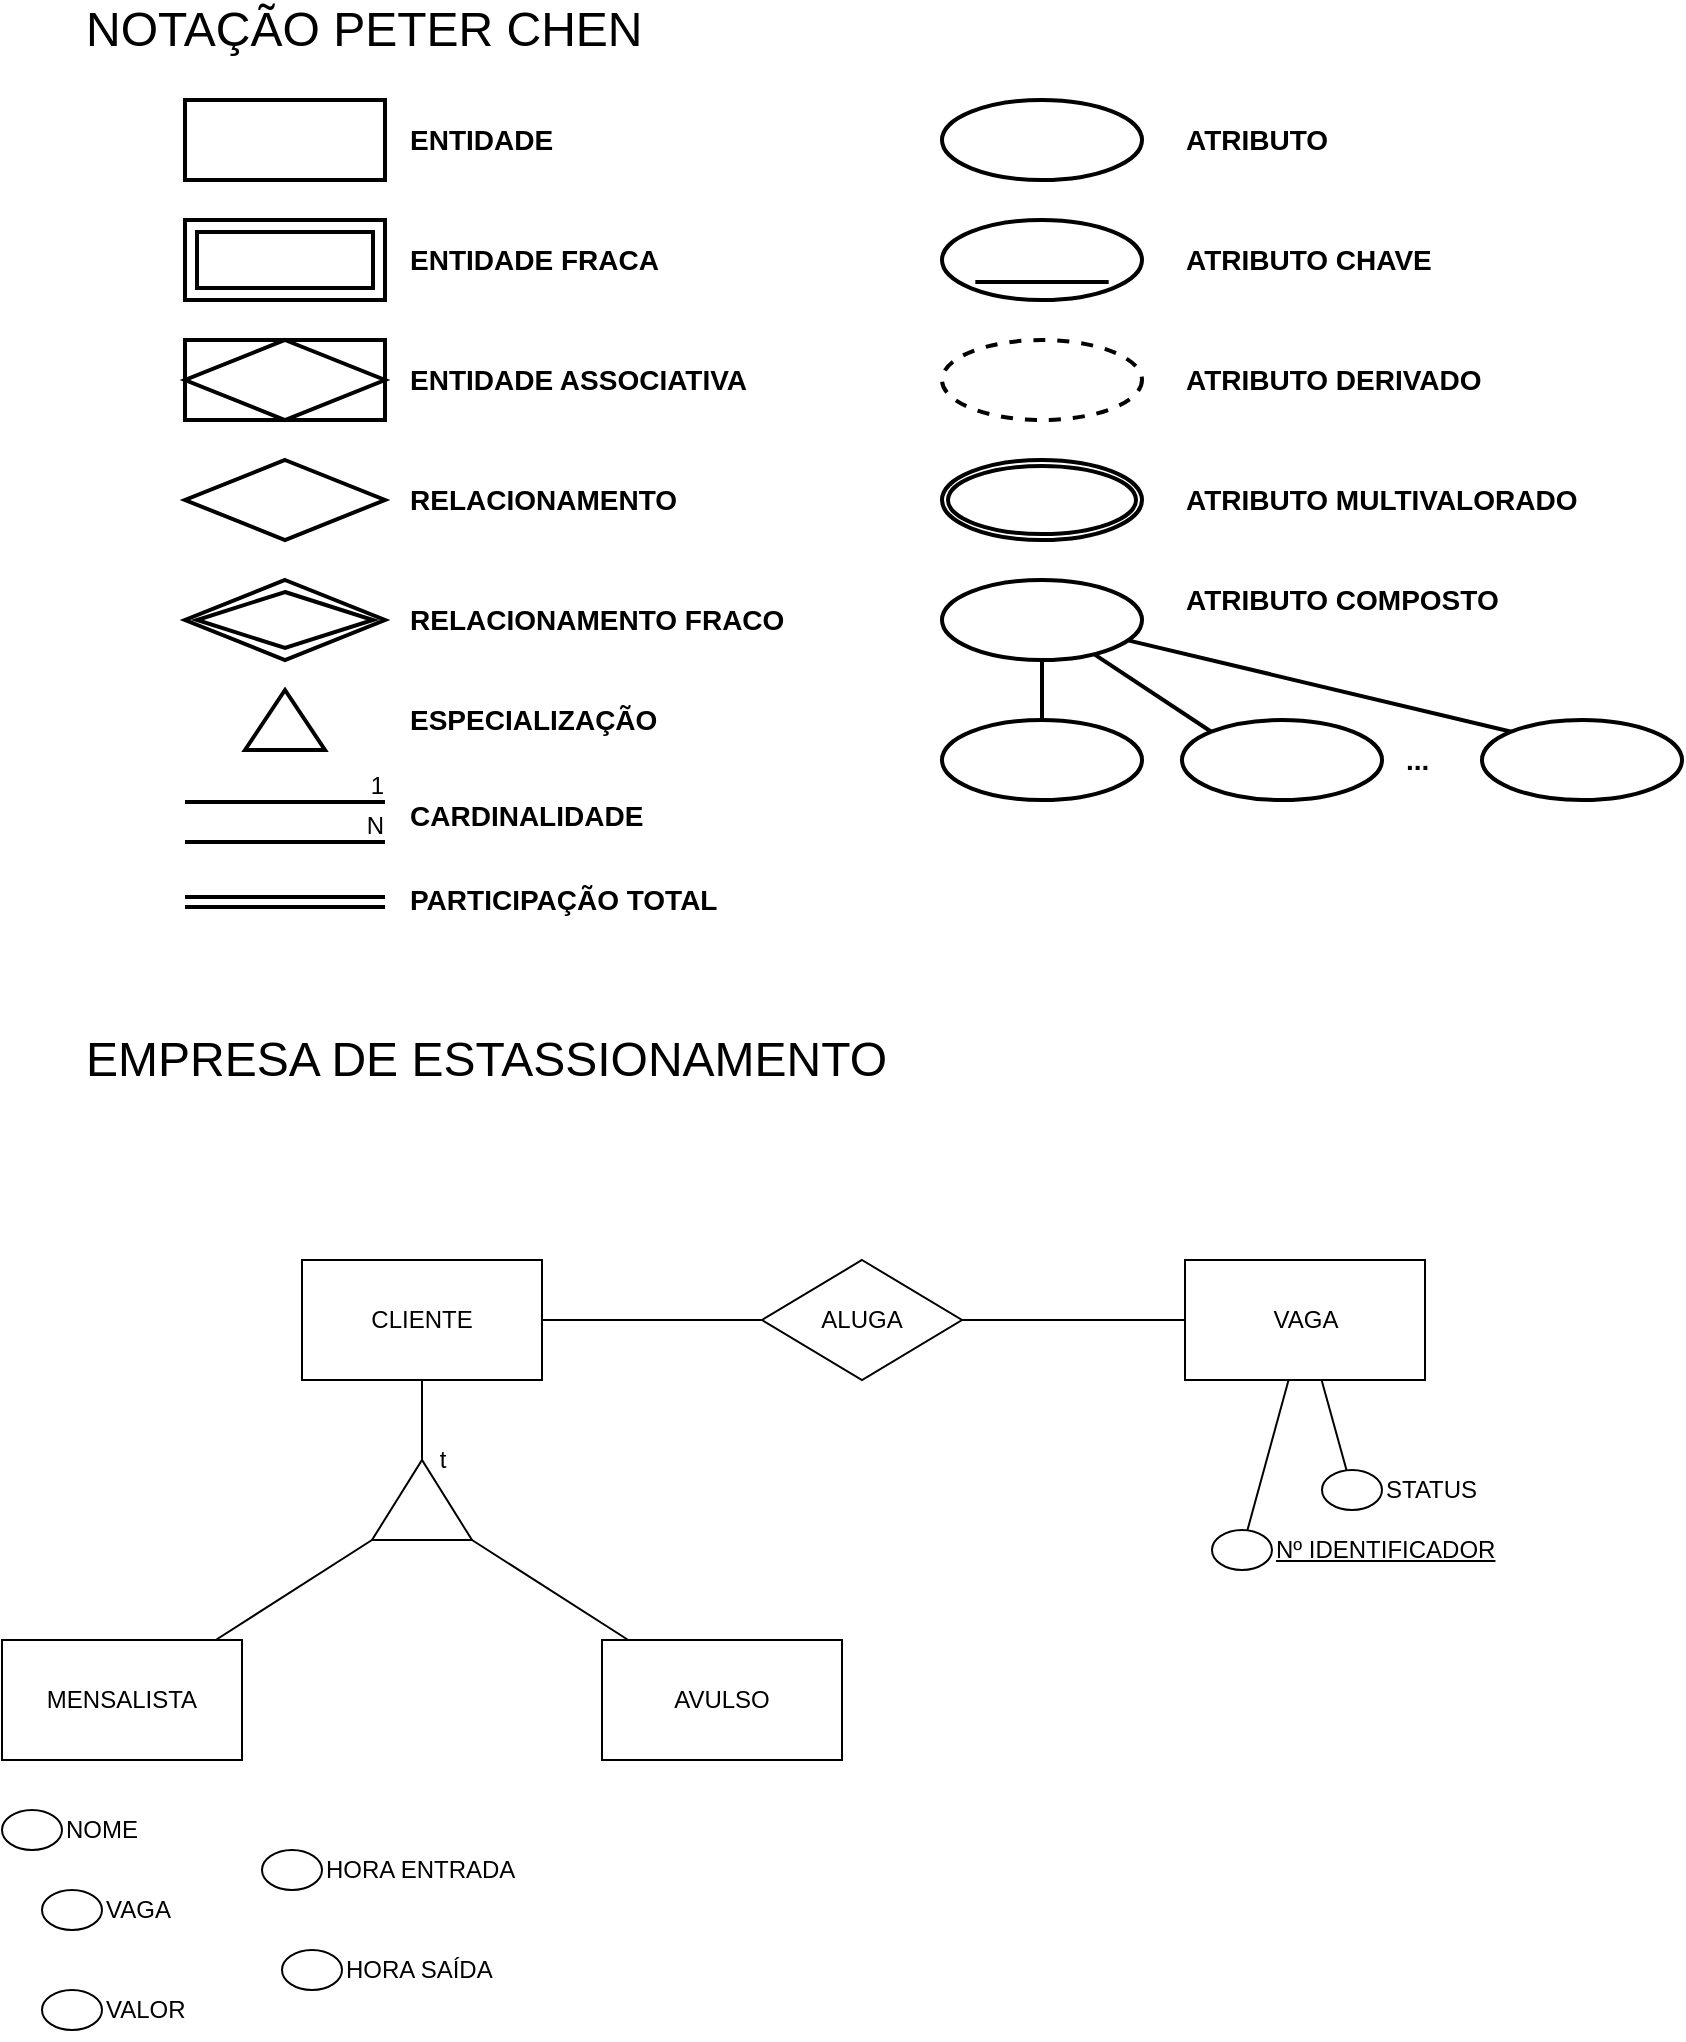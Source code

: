 <mxfile version="20.4.0" type="github">
  <diagram id="R2lEEEUBdFMjLlhIrx00" name="Page-1">
    <mxGraphModel dx="1952" dy="584" grid="1" gridSize="10" guides="1" tooltips="1" connect="1" arrows="1" fold="1" page="1" pageScale="1" pageWidth="850" pageHeight="1100" math="0" shadow="0" extFonts="Permanent Marker^https://fonts.googleapis.com/css?family=Permanent+Marker">
      <root>
        <mxCell id="0" />
        <mxCell id="1" parent="0" />
        <mxCell id="xJnIrRIf_URgN7wCy2Ms-1" value="NOTAÇÃO PETER CHEN" style="text;html=1;strokeColor=none;fillColor=none;align=left;verticalAlign=middle;whiteSpace=wrap;rounded=0;fontSize=24;" parent="1" vertex="1">
          <mxGeometry x="10" y="20" width="310" height="30" as="geometry" />
        </mxCell>
        <mxCell id="xJnIrRIf_URgN7wCy2Ms-2" value="" style="rounded=0;whiteSpace=wrap;html=1;fontSize=18;align=left;strokeWidth=2;" parent="1" vertex="1">
          <mxGeometry x="61.5" y="70" width="100" height="40" as="geometry" />
        </mxCell>
        <mxCell id="xJnIrRIf_URgN7wCy2Ms-3" value="&lt;font style=&quot;font-size: 14px;&quot;&gt;ENTIDADE&lt;/font&gt;" style="text;html=1;strokeColor=none;fillColor=none;align=left;verticalAlign=middle;whiteSpace=wrap;rounded=0;fontSize=14;fontStyle=1" parent="1" vertex="1">
          <mxGeometry x="171.5" y="80" width="100" height="20" as="geometry" />
        </mxCell>
        <mxCell id="xJnIrRIf_URgN7wCy2Ms-6" value="&lt;font style=&quot;font-size: 14px&quot;&gt;ENTIDADE FRACA&lt;/font&gt;" style="text;html=1;strokeColor=none;fillColor=none;align=left;verticalAlign=middle;whiteSpace=wrap;rounded=0;fontSize=14;fontStyle=1" parent="1" vertex="1">
          <mxGeometry x="171.5" y="140" width="140" height="20" as="geometry" />
        </mxCell>
        <mxCell id="xJnIrRIf_URgN7wCy2Ms-7" value="" style="shape=ext;margin=3;double=1;whiteSpace=wrap;html=1;align=center;rounded=0;shadow=0;glass=0;sketch=0;fontSize=14;strokeWidth=2;gradientColor=none;" parent="1" vertex="1">
          <mxGeometry x="61.5" y="130" width="100" height="40" as="geometry" />
        </mxCell>
        <mxCell id="xJnIrRIf_URgN7wCy2Ms-8" value="" style="shape=associativeEntity;whiteSpace=wrap;html=1;align=center;rounded=0;shadow=0;glass=0;sketch=0;fontSize=14;strokeWidth=2;gradientColor=none;" parent="1" vertex="1">
          <mxGeometry x="61.5" y="190" width="100" height="40" as="geometry" />
        </mxCell>
        <mxCell id="xJnIrRIf_URgN7wCy2Ms-9" value="&lt;font style=&quot;font-size: 14px&quot;&gt;ENTIDADE ASSOCIATIVA&lt;/font&gt;" style="text;html=1;strokeColor=none;fillColor=none;align=left;verticalAlign=middle;whiteSpace=wrap;rounded=0;fontSize=14;fontStyle=1" parent="1" vertex="1">
          <mxGeometry x="171.5" y="200" width="200" height="20" as="geometry" />
        </mxCell>
        <mxCell id="xJnIrRIf_URgN7wCy2Ms-10" value="" style="shape=rhombus;perimeter=rhombusPerimeter;whiteSpace=wrap;html=1;align=center;rounded=0;shadow=0;glass=0;sketch=0;fontSize=24;strokeWidth=2;gradientColor=none;" parent="1" vertex="1">
          <mxGeometry x="61.5" y="250" width="100" height="40" as="geometry" />
        </mxCell>
        <mxCell id="xJnIrRIf_URgN7wCy2Ms-11" value="RELACIONAMENTO" style="text;html=1;strokeColor=none;fillColor=none;align=left;verticalAlign=middle;whiteSpace=wrap;rounded=0;fontSize=14;fontStyle=1" parent="1" vertex="1">
          <mxGeometry x="171.5" y="260" width="200" height="20" as="geometry" />
        </mxCell>
        <mxCell id="xJnIrRIf_URgN7wCy2Ms-12" value="" style="shape=rhombus;double=1;perimeter=rhombusPerimeter;whiteSpace=wrap;html=1;align=center;rounded=0;shadow=0;glass=0;sketch=0;fontSize=24;strokeWidth=2;gradientColor=none;" parent="1" vertex="1">
          <mxGeometry x="61.5" y="310" width="100" height="40" as="geometry" />
        </mxCell>
        <mxCell id="xJnIrRIf_URgN7wCy2Ms-13" value="RELACIONAMENTO FRACO" style="text;html=1;strokeColor=none;fillColor=none;align=left;verticalAlign=middle;whiteSpace=wrap;rounded=0;fontSize=14;fontStyle=1" parent="1" vertex="1">
          <mxGeometry x="171.5" y="320" width="200" height="20" as="geometry" />
        </mxCell>
        <mxCell id="xJnIrRIf_URgN7wCy2Ms-14" value="" style="endArrow=none;html=1;rounded=0;fontSize=24;strokeWidth=2;" parent="1" edge="1">
          <mxGeometry relative="1" as="geometry">
            <mxPoint x="61.5" y="421" as="sourcePoint" />
            <mxPoint x="161.5" y="421" as="targetPoint" />
          </mxGeometry>
        </mxCell>
        <mxCell id="xJnIrRIf_URgN7wCy2Ms-15" value="1" style="resizable=0;html=1;align=right;verticalAlign=bottom;" parent="xJnIrRIf_URgN7wCy2Ms-14" connectable="0" vertex="1">
          <mxGeometry x="1" relative="1" as="geometry" />
        </mxCell>
        <mxCell id="xJnIrRIf_URgN7wCy2Ms-16" value="" style="endArrow=none;html=1;rounded=0;fontSize=24;strokeWidth=2;" parent="1" edge="1">
          <mxGeometry relative="1" as="geometry">
            <mxPoint x="61.5" y="441" as="sourcePoint" />
            <mxPoint x="161.5" y="441" as="targetPoint" />
          </mxGeometry>
        </mxCell>
        <mxCell id="xJnIrRIf_URgN7wCy2Ms-17" value="N" style="resizable=0;html=1;align=right;verticalAlign=bottom;" parent="xJnIrRIf_URgN7wCy2Ms-16" connectable="0" vertex="1">
          <mxGeometry x="1" relative="1" as="geometry" />
        </mxCell>
        <mxCell id="xJnIrRIf_URgN7wCy2Ms-18" value="CARDINALIDADE" style="text;html=1;strokeColor=none;fillColor=none;align=left;verticalAlign=middle;whiteSpace=wrap;rounded=0;fontSize=14;fontStyle=1" parent="1" vertex="1">
          <mxGeometry x="171.5" y="418" width="200" height="20" as="geometry" />
        </mxCell>
        <mxCell id="xJnIrRIf_URgN7wCy2Ms-19" value="" style="shape=link;html=1;rounded=0;fontSize=24;strokeWidth=2;" parent="1" edge="1">
          <mxGeometry relative="1" as="geometry">
            <mxPoint x="61.5" y="471" as="sourcePoint" />
            <mxPoint x="161.5" y="471" as="targetPoint" />
          </mxGeometry>
        </mxCell>
        <mxCell id="xJnIrRIf_URgN7wCy2Ms-21" value="PARTICIPAÇÃO TOTAL" style="text;html=1;strokeColor=none;fillColor=none;align=left;verticalAlign=middle;whiteSpace=wrap;rounded=0;fontSize=14;fontStyle=1" parent="1" vertex="1">
          <mxGeometry x="171.5" y="460" width="200" height="20" as="geometry" />
        </mxCell>
        <mxCell id="xJnIrRIf_URgN7wCy2Ms-22" value="" style="ellipse;whiteSpace=wrap;html=1;align=center;rounded=0;shadow=0;glass=0;sketch=0;fontSize=24;strokeWidth=2;gradientColor=none;" parent="1" vertex="1">
          <mxGeometry x="440" y="70" width="100" height="40" as="geometry" />
        </mxCell>
        <mxCell id="xJnIrRIf_URgN7wCy2Ms-23" value="&amp;nbsp; &amp;nbsp; &amp;nbsp; &amp;nbsp; &amp;nbsp;&amp;nbsp;" style="ellipse;whiteSpace=wrap;html=1;align=center;fontStyle=4;rounded=0;shadow=0;glass=0;sketch=0;fontSize=24;strokeWidth=2;gradientColor=none;" parent="1" vertex="1">
          <mxGeometry x="440" y="130" width="100" height="40" as="geometry" />
        </mxCell>
        <mxCell id="xJnIrRIf_URgN7wCy2Ms-24" value="" style="ellipse;whiteSpace=wrap;html=1;align=center;dashed=1;rounded=0;shadow=0;glass=0;sketch=0;fontSize=24;strokeWidth=2;gradientColor=none;" parent="1" vertex="1">
          <mxGeometry x="440" y="190" width="100" height="40" as="geometry" />
        </mxCell>
        <mxCell id="xJnIrRIf_URgN7wCy2Ms-25" value="" style="ellipse;shape=doubleEllipse;margin=3;whiteSpace=wrap;html=1;align=center;rounded=0;shadow=0;glass=0;sketch=0;fontSize=24;strokeWidth=2;gradientColor=none;" parent="1" vertex="1">
          <mxGeometry x="440" y="250" width="100" height="40" as="geometry" />
        </mxCell>
        <mxCell id="xJnIrRIf_URgN7wCy2Ms-30" style="edgeStyle=orthogonalEdgeStyle;rounded=0;orthogonalLoop=1;jettySize=auto;html=1;entryX=0.5;entryY=0;entryDx=0;entryDy=0;fontSize=24;strokeWidth=2;endArrow=none;endFill=0;" parent="1" source="xJnIrRIf_URgN7wCy2Ms-26" target="xJnIrRIf_URgN7wCy2Ms-27" edge="1">
          <mxGeometry relative="1" as="geometry" />
        </mxCell>
        <mxCell id="xJnIrRIf_URgN7wCy2Ms-31" style="rounded=0;orthogonalLoop=1;jettySize=auto;html=1;entryX=0;entryY=0;entryDx=0;entryDy=0;fontSize=24;endArrow=none;endFill=0;strokeWidth=2;" parent="1" source="xJnIrRIf_URgN7wCy2Ms-26" target="xJnIrRIf_URgN7wCy2Ms-28" edge="1">
          <mxGeometry relative="1" as="geometry" />
        </mxCell>
        <mxCell id="xJnIrRIf_URgN7wCy2Ms-32" style="edgeStyle=none;rounded=0;orthogonalLoop=1;jettySize=auto;html=1;entryX=0;entryY=0;entryDx=0;entryDy=0;fontSize=24;endArrow=none;endFill=0;strokeWidth=2;" parent="1" source="xJnIrRIf_URgN7wCy2Ms-26" target="xJnIrRIf_URgN7wCy2Ms-29" edge="1">
          <mxGeometry relative="1" as="geometry" />
        </mxCell>
        <mxCell id="xJnIrRIf_URgN7wCy2Ms-26" value="" style="ellipse;whiteSpace=wrap;html=1;align=center;rounded=0;shadow=0;glass=0;sketch=0;fontSize=24;strokeWidth=2;gradientColor=none;" parent="1" vertex="1">
          <mxGeometry x="440" y="310" width="100" height="40" as="geometry" />
        </mxCell>
        <mxCell id="xJnIrRIf_URgN7wCy2Ms-27" value="" style="ellipse;whiteSpace=wrap;html=1;align=center;rounded=0;shadow=0;glass=0;sketch=0;fontSize=24;strokeWidth=2;gradientColor=none;" parent="1" vertex="1">
          <mxGeometry x="440" y="380" width="100" height="40" as="geometry" />
        </mxCell>
        <mxCell id="xJnIrRIf_URgN7wCy2Ms-28" value="" style="ellipse;whiteSpace=wrap;html=1;align=center;rounded=0;shadow=0;glass=0;sketch=0;fontSize=24;strokeWidth=2;gradientColor=none;" parent="1" vertex="1">
          <mxGeometry x="560" y="380" width="100" height="40" as="geometry" />
        </mxCell>
        <mxCell id="xJnIrRIf_URgN7wCy2Ms-29" value="" style="ellipse;whiteSpace=wrap;html=1;align=center;rounded=0;shadow=0;glass=0;sketch=0;fontSize=24;strokeWidth=2;gradientColor=none;" parent="1" vertex="1">
          <mxGeometry x="710" y="380" width="100" height="40" as="geometry" />
        </mxCell>
        <mxCell id="xJnIrRIf_URgN7wCy2Ms-33" value="&lt;font style=&quot;font-size: 14px&quot;&gt;ATRIBUTO&lt;/font&gt;" style="text;html=1;strokeColor=none;fillColor=none;align=left;verticalAlign=middle;whiteSpace=wrap;rounded=0;fontSize=14;fontStyle=1" parent="1" vertex="1">
          <mxGeometry x="560" y="80" width="100" height="20" as="geometry" />
        </mxCell>
        <mxCell id="xJnIrRIf_URgN7wCy2Ms-34" value="&lt;font style=&quot;font-size: 14px&quot;&gt;ATRIBUTO CHAVE&lt;/font&gt;" style="text;html=1;strokeColor=none;fillColor=none;align=left;verticalAlign=middle;whiteSpace=wrap;rounded=0;fontSize=14;fontStyle=1" parent="1" vertex="1">
          <mxGeometry x="560" y="140" width="160" height="20" as="geometry" />
        </mxCell>
        <mxCell id="xJnIrRIf_URgN7wCy2Ms-35" value="&lt;font style=&quot;font-size: 14px&quot;&gt;ATRIBUTO DERIVADO&lt;/font&gt;" style="text;html=1;strokeColor=none;fillColor=none;align=left;verticalAlign=middle;whiteSpace=wrap;rounded=0;fontSize=14;fontStyle=1" parent="1" vertex="1">
          <mxGeometry x="560" y="200" width="160" height="20" as="geometry" />
        </mxCell>
        <mxCell id="xJnIrRIf_URgN7wCy2Ms-36" value="&lt;font style=&quot;font-size: 14px&quot;&gt;ATRIBUTO MULTIVALORADO&lt;/font&gt;" style="text;html=1;strokeColor=none;fillColor=none;align=left;verticalAlign=middle;whiteSpace=wrap;rounded=0;fontSize=14;fontStyle=1" parent="1" vertex="1">
          <mxGeometry x="560" y="260" width="200" height="20" as="geometry" />
        </mxCell>
        <mxCell id="xJnIrRIf_URgN7wCy2Ms-37" value="&lt;font style=&quot;font-size: 14px&quot;&gt;ATRIBUTO COMPOSTO&lt;/font&gt;" style="text;html=1;strokeColor=none;fillColor=none;align=left;verticalAlign=middle;whiteSpace=wrap;rounded=0;fontSize=14;fontStyle=1" parent="1" vertex="1">
          <mxGeometry x="560" y="310" width="200" height="20" as="geometry" />
        </mxCell>
        <mxCell id="xJnIrRIf_URgN7wCy2Ms-38" value="&lt;font style=&quot;font-size: 14px&quot;&gt;...&lt;/font&gt;" style="text;html=1;strokeColor=none;fillColor=none;align=left;verticalAlign=middle;whiteSpace=wrap;rounded=0;fontSize=14;fontStyle=1" parent="1" vertex="1">
          <mxGeometry x="670" y="390" width="20" height="20" as="geometry" />
        </mxCell>
        <mxCell id="xJnIrRIf_URgN7wCy2Ms-67" value="EMPRESA DE ESTASSIONAMENTO" style="text;html=1;strokeColor=none;fillColor=none;align=left;verticalAlign=middle;whiteSpace=wrap;rounded=0;fontSize=24;" parent="1" vertex="1">
          <mxGeometry x="10" y="535" width="640" height="30" as="geometry" />
        </mxCell>
        <mxCell id="xJnIrRIf_URgN7wCy2Ms-68" value="" style="triangle;whiteSpace=wrap;html=1;rounded=0;shadow=0;glass=0;sketch=0;fontSize=12;strokeWidth=2;gradientColor=none;align=right;rotation=270;" parent="1" vertex="1">
          <mxGeometry x="96.5" y="360" width="30" height="40" as="geometry" />
        </mxCell>
        <mxCell id="xJnIrRIf_URgN7wCy2Ms-69" value="ESPECIALIZAÇÃO" style="text;html=1;strokeColor=none;fillColor=none;align=left;verticalAlign=middle;whiteSpace=wrap;rounded=0;fontSize=14;fontStyle=1" parent="1" vertex="1">
          <mxGeometry x="171.5" y="370" width="200" height="20" as="geometry" />
        </mxCell>
        <mxCell id="EIZiA-yq2A_t27IuTZh9-1" value="VAGA" style="whiteSpace=wrap;html=1;" parent="1" vertex="1">
          <mxGeometry x="561.5" y="650" width="120" height="60" as="geometry" />
        </mxCell>
        <mxCell id="EIZiA-yq2A_t27IuTZh9-3" value="ALUGA" style="rhombus;whiteSpace=wrap;html=1;" parent="1" vertex="1">
          <mxGeometry x="350" y="650" width="100" height="60" as="geometry" />
        </mxCell>
        <mxCell id="EIZiA-yq2A_t27IuTZh9-4" value="CLIENTE" style="whiteSpace=wrap;html=1;" parent="1" vertex="1">
          <mxGeometry x="120" y="650" width="120" height="60" as="geometry" />
        </mxCell>
        <mxCell id="EIZiA-yq2A_t27IuTZh9-5" value="AVULSO" style="whiteSpace=wrap;html=1;" parent="1" vertex="1">
          <mxGeometry x="270" y="840" width="120" height="60" as="geometry" />
        </mxCell>
        <mxCell id="EIZiA-yq2A_t27IuTZh9-6" value="MENSALISTA" style="whiteSpace=wrap;html=1;" parent="1" vertex="1">
          <mxGeometry x="-30" y="840" width="120" height="60" as="geometry" />
        </mxCell>
        <mxCell id="EIZiA-yq2A_t27IuTZh9-7" value="" style="verticalLabelPosition=bottom;verticalAlign=top;html=1;shape=mxgraph.basic.acute_triangle;dx=0.5;" parent="1" vertex="1">
          <mxGeometry x="155" y="750" width="50" height="40" as="geometry" />
        </mxCell>
        <mxCell id="EIZiA-yq2A_t27IuTZh9-8" value="" style="endArrow=none;html=1;rounded=0;exitX=0;exitY=0;exitDx=25;exitDy=0;exitPerimeter=0;" parent="1" source="EIZiA-yq2A_t27IuTZh9-7" target="EIZiA-yq2A_t27IuTZh9-4" edge="1">
          <mxGeometry width="50" height="50" relative="1" as="geometry">
            <mxPoint x="281.5" y="760" as="sourcePoint" />
            <mxPoint x="331.5" y="710" as="targetPoint" />
          </mxGeometry>
        </mxCell>
        <mxCell id="EIZiA-yq2A_t27IuTZh9-9" value="" style="endArrow=none;html=1;rounded=0;exitX=0;exitY=1;exitDx=0;exitDy=0;exitPerimeter=0;" parent="1" source="EIZiA-yq2A_t27IuTZh9-7" target="EIZiA-yq2A_t27IuTZh9-6" edge="1">
          <mxGeometry width="50" height="50" relative="1" as="geometry">
            <mxPoint x="291.5" y="770" as="sourcePoint" />
            <mxPoint x="341.5" y="720" as="targetPoint" />
          </mxGeometry>
        </mxCell>
        <mxCell id="EIZiA-yq2A_t27IuTZh9-10" value="" style="endArrow=none;html=1;rounded=0;exitX=1;exitY=1;exitDx=0;exitDy=0;exitPerimeter=0;" parent="1" source="EIZiA-yq2A_t27IuTZh9-7" target="EIZiA-yq2A_t27IuTZh9-5" edge="1">
          <mxGeometry width="50" height="50" relative="1" as="geometry">
            <mxPoint x="270" y="790" as="sourcePoint" />
            <mxPoint x="351.5" y="730" as="targetPoint" />
          </mxGeometry>
        </mxCell>
        <mxCell id="EIZiA-yq2A_t27IuTZh9-11" value="" style="endArrow=none;html=1;rounded=0;" parent="1" source="EIZiA-yq2A_t27IuTZh9-3" target="EIZiA-yq2A_t27IuTZh9-4" edge="1">
          <mxGeometry width="50" height="50" relative="1" as="geometry">
            <mxPoint x="311.5" y="790" as="sourcePoint" />
            <mxPoint x="361.5" y="740" as="targetPoint" />
          </mxGeometry>
        </mxCell>
        <mxCell id="EIZiA-yq2A_t27IuTZh9-12" value="" style="endArrow=none;html=1;rounded=0;" parent="1" source="EIZiA-yq2A_t27IuTZh9-3" target="EIZiA-yq2A_t27IuTZh9-1" edge="1">
          <mxGeometry width="50" height="50" relative="1" as="geometry">
            <mxPoint x="321.5" y="800" as="sourcePoint" />
            <mxPoint x="371.5" y="750" as="targetPoint" />
          </mxGeometry>
        </mxCell>
        <mxCell id="EIZiA-yq2A_t27IuTZh9-23" value="" style="endArrow=none;html=1;rounded=0;" parent="1" source="EIZiA-yq2A_t27IuTZh9-1" target="EIZiA-yq2A_t27IuTZh9-13" edge="1">
          <mxGeometry width="50" height="50" relative="1" as="geometry">
            <mxPoint x="530" y="730" as="sourcePoint" />
            <mxPoint x="490" y="790" as="targetPoint" />
          </mxGeometry>
        </mxCell>
        <mxCell id="EIZiA-yq2A_t27IuTZh9-24" value="" style="endArrow=none;html=1;rounded=0;" parent="1" source="EIZiA-yq2A_t27IuTZh9-1" target="EIZiA-yq2A_t27IuTZh9-17" edge="1">
          <mxGeometry width="50" height="50" relative="1" as="geometry">
            <mxPoint x="540" y="740" as="sourcePoint" />
            <mxPoint x="570" y="760" as="targetPoint" />
          </mxGeometry>
        </mxCell>
        <mxCell id="EIZiA-yq2A_t27IuTZh9-27" value="" style="group" parent="1" vertex="1" connectable="0">
          <mxGeometry x="575" y="780" width="160" height="30" as="geometry" />
        </mxCell>
        <mxCell id="EIZiA-yq2A_t27IuTZh9-13" value="" style="ellipse;whiteSpace=wrap;html=1;align=center;" parent="EIZiA-yq2A_t27IuTZh9-27" vertex="1">
          <mxGeometry y="5" width="30" height="20" as="geometry" />
        </mxCell>
        <mxCell id="EIZiA-yq2A_t27IuTZh9-14" value="&lt;u&gt;Nº IDENTIFICADOR&lt;/u&gt;" style="text;html=1;align=left;verticalAlign=middle;resizable=0;points=[];autosize=1;strokeColor=none;fillColor=none;" parent="EIZiA-yq2A_t27IuTZh9-27" vertex="1">
          <mxGeometry x="30" width="130" height="30" as="geometry" />
        </mxCell>
        <mxCell id="EIZiA-yq2A_t27IuTZh9-28" value="" style="group" parent="1" vertex="1" connectable="0">
          <mxGeometry x="630" y="750" width="100" height="30" as="geometry" />
        </mxCell>
        <mxCell id="EIZiA-yq2A_t27IuTZh9-17" value="" style="ellipse;whiteSpace=wrap;html=1;align=center;" parent="EIZiA-yq2A_t27IuTZh9-28" vertex="1">
          <mxGeometry y="5" width="30" height="20" as="geometry" />
        </mxCell>
        <mxCell id="EIZiA-yq2A_t27IuTZh9-18" value="STATUS" style="text;html=1;align=left;verticalAlign=middle;resizable=0;points=[];autosize=1;strokeColor=none;fillColor=none;" parent="EIZiA-yq2A_t27IuTZh9-28" vertex="1">
          <mxGeometry x="30" width="70" height="30" as="geometry" />
        </mxCell>
        <mxCell id="EIZiA-yq2A_t27IuTZh9-29" value="" style="group" parent="1" vertex="1" connectable="0">
          <mxGeometry x="-30" y="920" width="90" height="30" as="geometry" />
        </mxCell>
        <mxCell id="EIZiA-yq2A_t27IuTZh9-21" value="" style="ellipse;whiteSpace=wrap;html=1;align=center;" parent="EIZiA-yq2A_t27IuTZh9-29" vertex="1">
          <mxGeometry y="5" width="30" height="20" as="geometry" />
        </mxCell>
        <mxCell id="EIZiA-yq2A_t27IuTZh9-22" value="NOME" style="text;html=1;align=left;verticalAlign=middle;resizable=0;points=[];autosize=1;strokeColor=none;fillColor=none;" parent="EIZiA-yq2A_t27IuTZh9-29" vertex="1">
          <mxGeometry x="30" width="60" height="30" as="geometry" />
        </mxCell>
        <mxCell id="FJoEXb9-_RkG0g2eSgKD-1" value="" style="group" vertex="1" connectable="0" parent="1">
          <mxGeometry x="-10" y="960" width="90" height="30" as="geometry" />
        </mxCell>
        <mxCell id="FJoEXb9-_RkG0g2eSgKD-2" value="" style="ellipse;whiteSpace=wrap;html=1;align=center;" vertex="1" parent="FJoEXb9-_RkG0g2eSgKD-1">
          <mxGeometry y="5" width="30" height="20" as="geometry" />
        </mxCell>
        <mxCell id="FJoEXb9-_RkG0g2eSgKD-3" value="VAGA" style="text;html=1;align=left;verticalAlign=middle;resizable=0;points=[];autosize=1;strokeColor=none;fillColor=none;" vertex="1" parent="FJoEXb9-_RkG0g2eSgKD-1">
          <mxGeometry x="30" width="60" height="30" as="geometry" />
        </mxCell>
        <mxCell id="FJoEXb9-_RkG0g2eSgKD-5" value="" style="group" vertex="1" connectable="0" parent="1">
          <mxGeometry x="100" y="940" width="150" height="30" as="geometry" />
        </mxCell>
        <mxCell id="FJoEXb9-_RkG0g2eSgKD-6" value="" style="ellipse;whiteSpace=wrap;html=1;align=center;" vertex="1" parent="FJoEXb9-_RkG0g2eSgKD-5">
          <mxGeometry y="5" width="30" height="20" as="geometry" />
        </mxCell>
        <mxCell id="FJoEXb9-_RkG0g2eSgKD-7" value="HORA ENTRADA" style="text;html=1;align=left;verticalAlign=middle;resizable=0;points=[];autosize=1;strokeColor=none;fillColor=none;" vertex="1" parent="FJoEXb9-_RkG0g2eSgKD-5">
          <mxGeometry x="30" width="120" height="30" as="geometry" />
        </mxCell>
        <mxCell id="FJoEXb9-_RkG0g2eSgKD-8" value="" style="group" vertex="1" connectable="0" parent="1">
          <mxGeometry x="110" y="990" width="130" height="30" as="geometry" />
        </mxCell>
        <mxCell id="FJoEXb9-_RkG0g2eSgKD-9" value="" style="ellipse;whiteSpace=wrap;html=1;align=center;" vertex="1" parent="FJoEXb9-_RkG0g2eSgKD-8">
          <mxGeometry y="5" width="30" height="20" as="geometry" />
        </mxCell>
        <mxCell id="FJoEXb9-_RkG0g2eSgKD-10" value="HORA SAÍDA" style="text;html=1;align=left;verticalAlign=middle;resizable=0;points=[];autosize=1;strokeColor=none;fillColor=none;" vertex="1" parent="FJoEXb9-_RkG0g2eSgKD-8">
          <mxGeometry x="30" width="100" height="30" as="geometry" />
        </mxCell>
        <mxCell id="FJoEXb9-_RkG0g2eSgKD-13" value="" style="group" vertex="1" connectable="0" parent="1">
          <mxGeometry x="-10" y="1010" width="90" height="30" as="geometry" />
        </mxCell>
        <mxCell id="FJoEXb9-_RkG0g2eSgKD-14" value="" style="ellipse;whiteSpace=wrap;html=1;align=center;" vertex="1" parent="FJoEXb9-_RkG0g2eSgKD-13">
          <mxGeometry y="5" width="30" height="20" as="geometry" />
        </mxCell>
        <mxCell id="FJoEXb9-_RkG0g2eSgKD-15" value="VALOR" style="text;html=1;align=left;verticalAlign=middle;resizable=0;points=[];autosize=1;strokeColor=none;fillColor=none;" vertex="1" parent="FJoEXb9-_RkG0g2eSgKD-13">
          <mxGeometry x="30" width="60" height="30" as="geometry" />
        </mxCell>
        <mxCell id="FJoEXb9-_RkG0g2eSgKD-16" value="t" style="text;html=1;align=center;verticalAlign=middle;resizable=0;points=[];autosize=1;strokeColor=none;fillColor=none;" vertex="1" parent="1">
          <mxGeometry x="175" y="735" width="30" height="30" as="geometry" />
        </mxCell>
      </root>
    </mxGraphModel>
  </diagram>
</mxfile>
